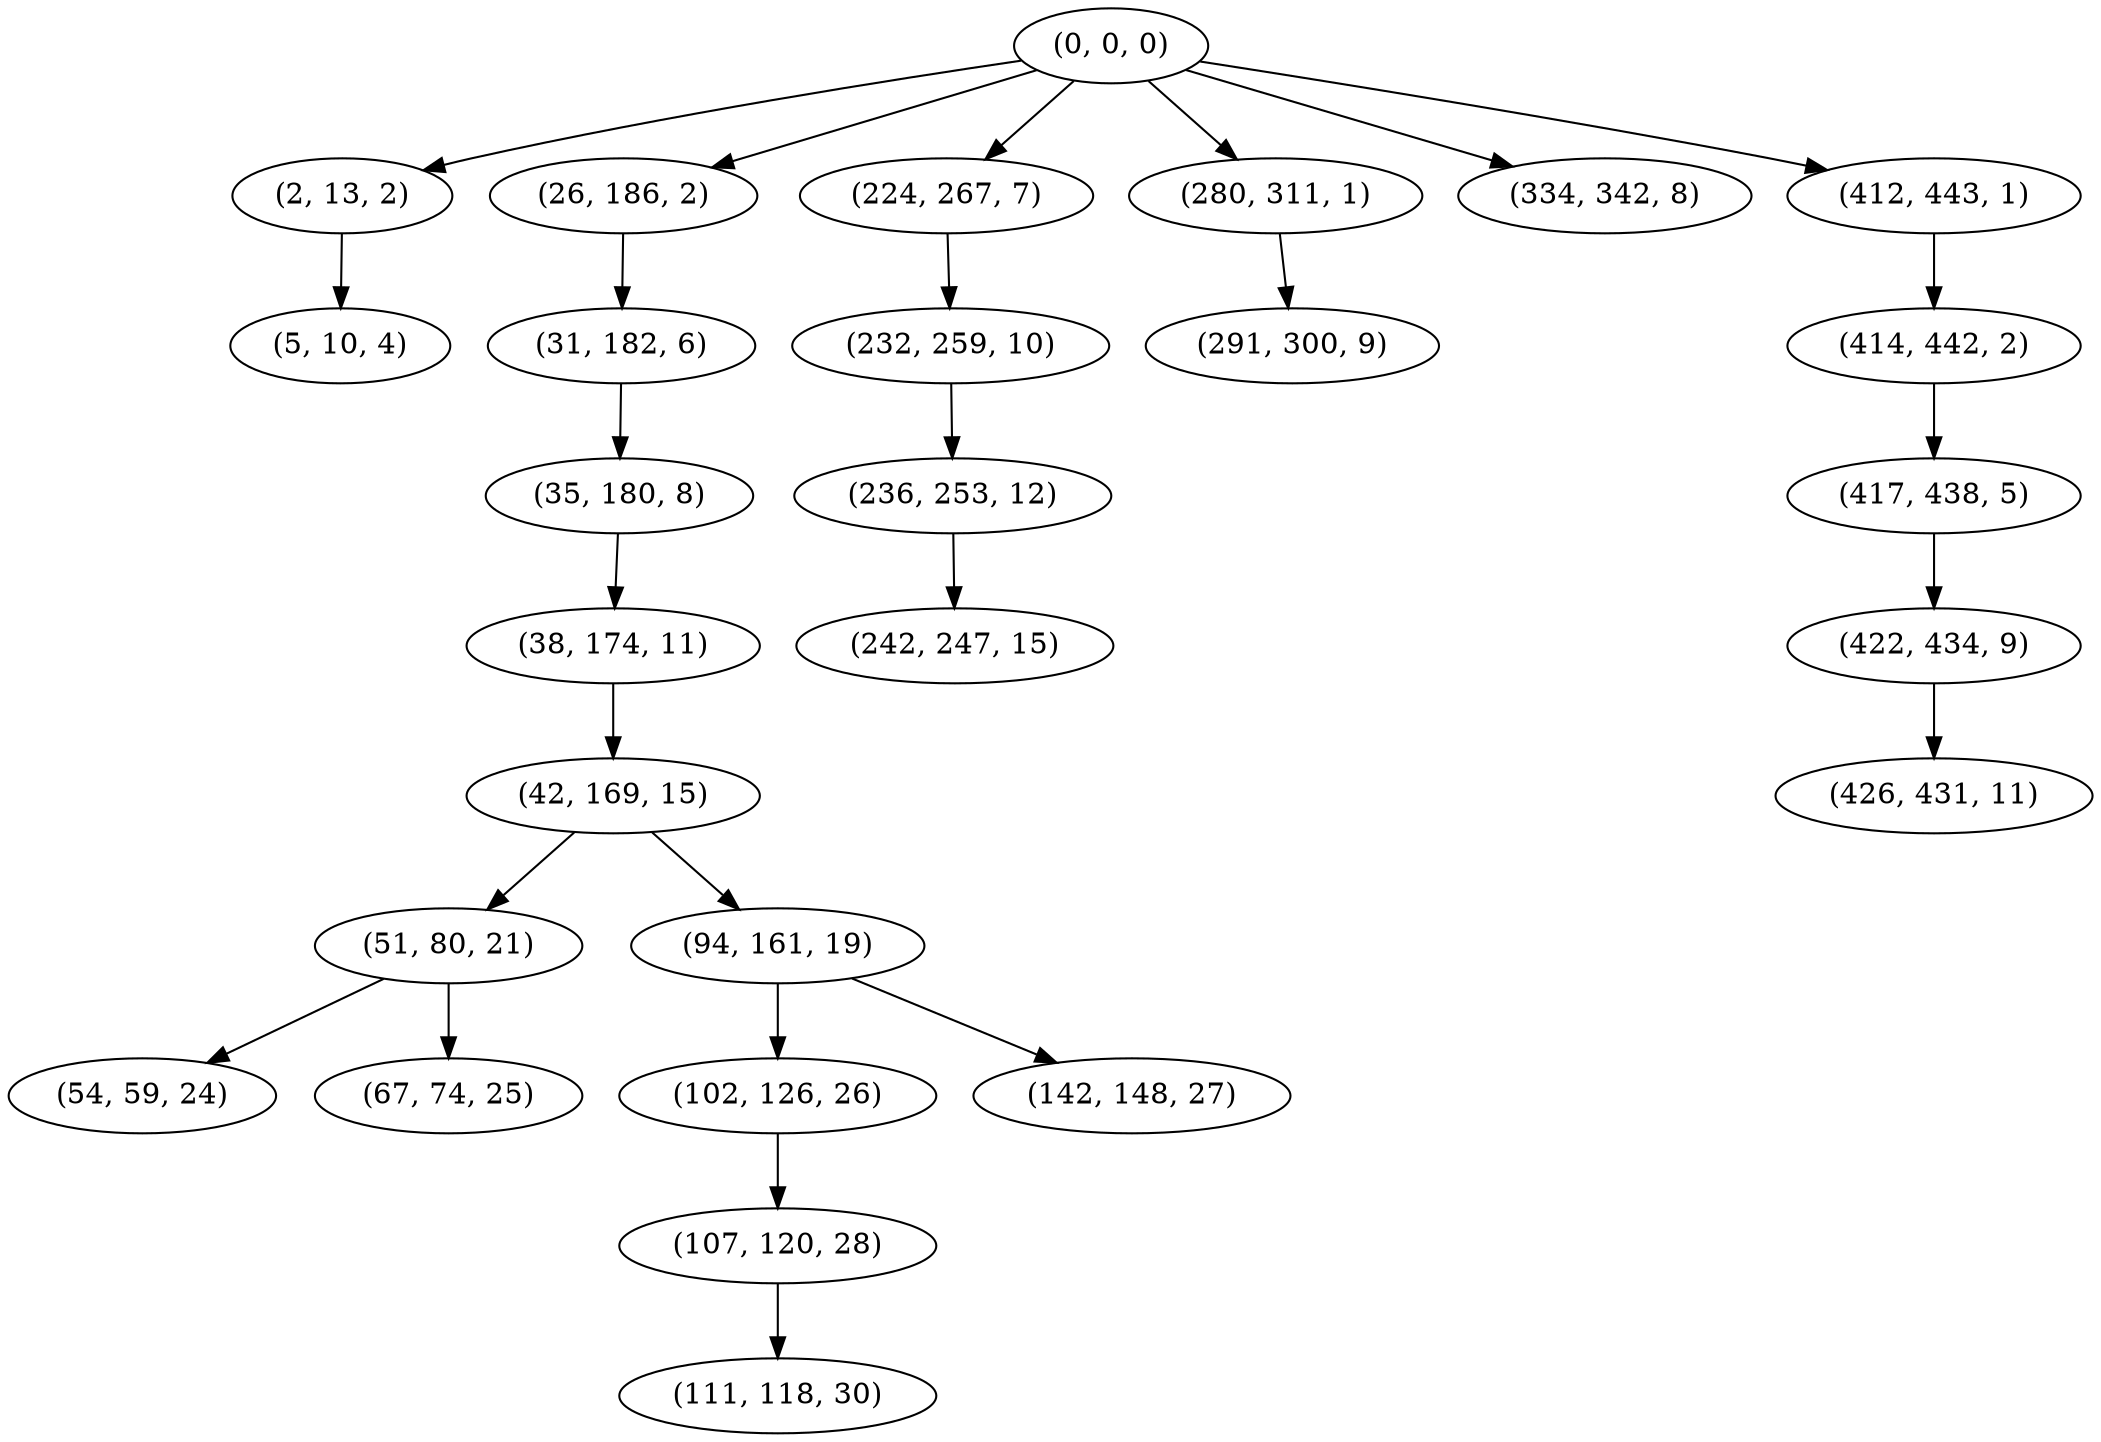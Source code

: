 digraph tree {
    "(0, 0, 0)";
    "(2, 13, 2)";
    "(5, 10, 4)";
    "(26, 186, 2)";
    "(31, 182, 6)";
    "(35, 180, 8)";
    "(38, 174, 11)";
    "(42, 169, 15)";
    "(51, 80, 21)";
    "(54, 59, 24)";
    "(67, 74, 25)";
    "(94, 161, 19)";
    "(102, 126, 26)";
    "(107, 120, 28)";
    "(111, 118, 30)";
    "(142, 148, 27)";
    "(224, 267, 7)";
    "(232, 259, 10)";
    "(236, 253, 12)";
    "(242, 247, 15)";
    "(280, 311, 1)";
    "(291, 300, 9)";
    "(334, 342, 8)";
    "(412, 443, 1)";
    "(414, 442, 2)";
    "(417, 438, 5)";
    "(422, 434, 9)";
    "(426, 431, 11)";
    "(0, 0, 0)" -> "(2, 13, 2)";
    "(0, 0, 0)" -> "(26, 186, 2)";
    "(0, 0, 0)" -> "(224, 267, 7)";
    "(0, 0, 0)" -> "(280, 311, 1)";
    "(0, 0, 0)" -> "(334, 342, 8)";
    "(0, 0, 0)" -> "(412, 443, 1)";
    "(2, 13, 2)" -> "(5, 10, 4)";
    "(26, 186, 2)" -> "(31, 182, 6)";
    "(31, 182, 6)" -> "(35, 180, 8)";
    "(35, 180, 8)" -> "(38, 174, 11)";
    "(38, 174, 11)" -> "(42, 169, 15)";
    "(42, 169, 15)" -> "(51, 80, 21)";
    "(42, 169, 15)" -> "(94, 161, 19)";
    "(51, 80, 21)" -> "(54, 59, 24)";
    "(51, 80, 21)" -> "(67, 74, 25)";
    "(94, 161, 19)" -> "(102, 126, 26)";
    "(94, 161, 19)" -> "(142, 148, 27)";
    "(102, 126, 26)" -> "(107, 120, 28)";
    "(107, 120, 28)" -> "(111, 118, 30)";
    "(224, 267, 7)" -> "(232, 259, 10)";
    "(232, 259, 10)" -> "(236, 253, 12)";
    "(236, 253, 12)" -> "(242, 247, 15)";
    "(280, 311, 1)" -> "(291, 300, 9)";
    "(412, 443, 1)" -> "(414, 442, 2)";
    "(414, 442, 2)" -> "(417, 438, 5)";
    "(417, 438, 5)" -> "(422, 434, 9)";
    "(422, 434, 9)" -> "(426, 431, 11)";
}

